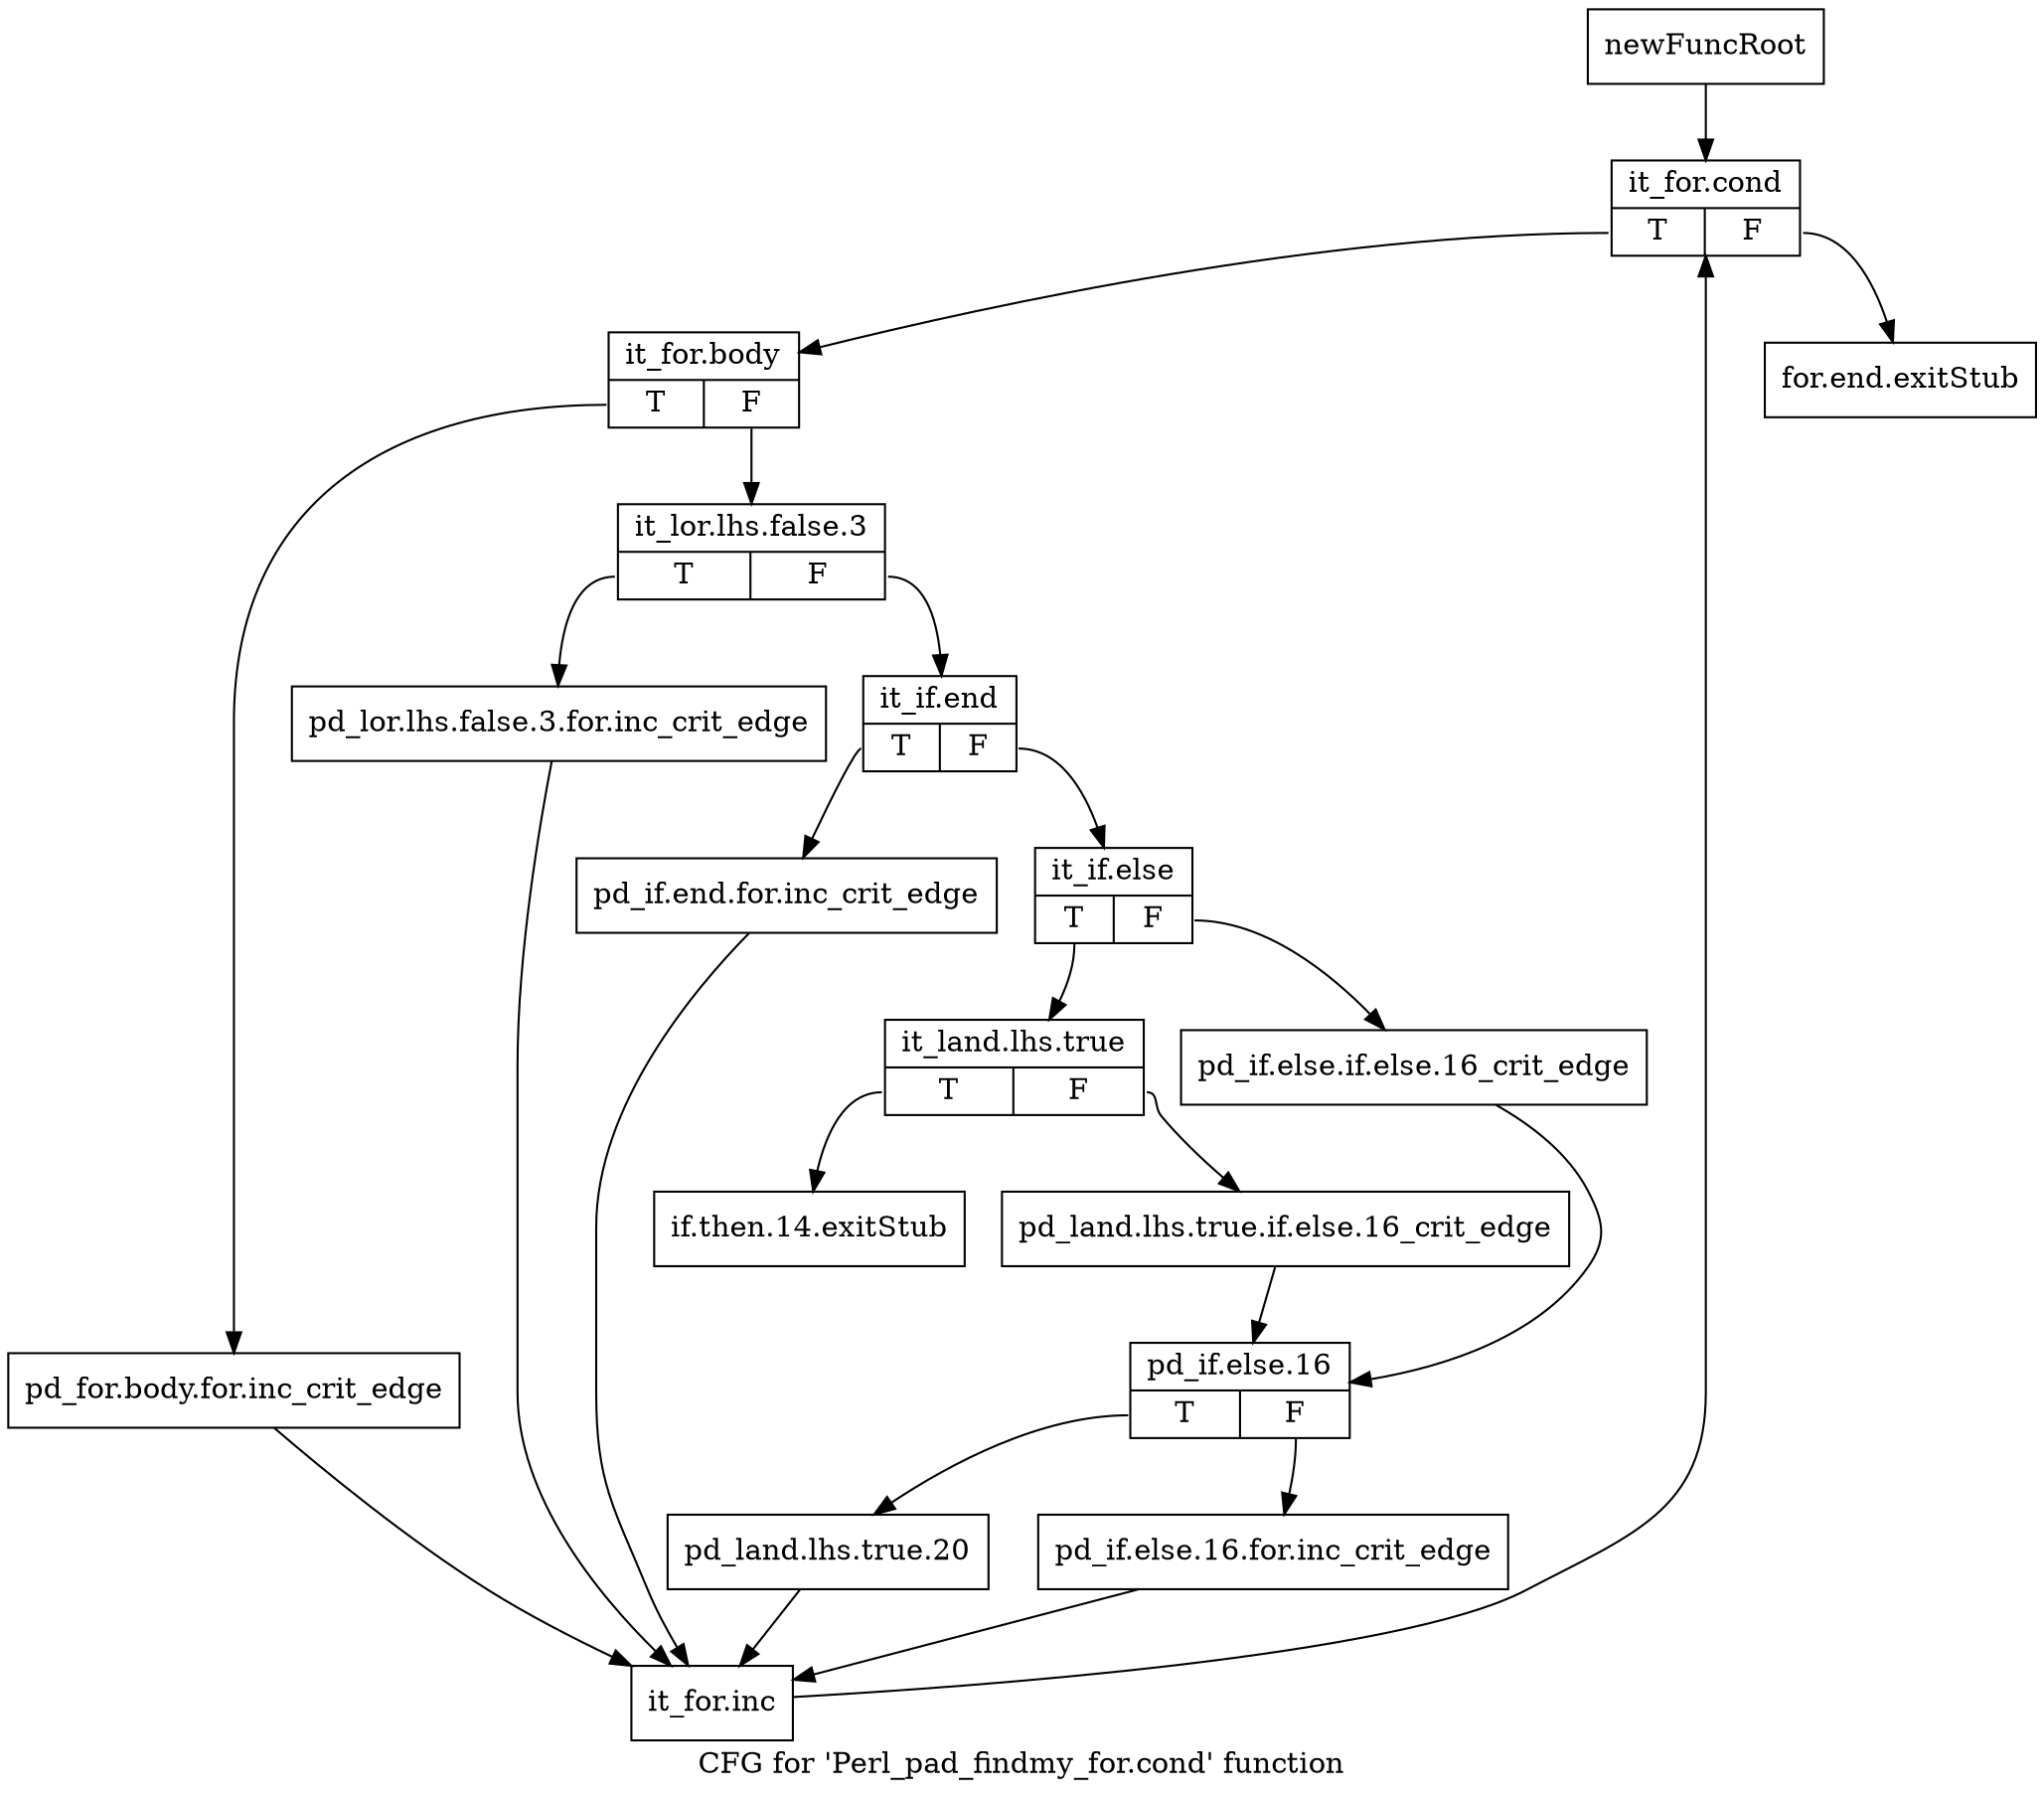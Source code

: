 digraph "CFG for 'Perl_pad_findmy_for.cond' function" {
	label="CFG for 'Perl_pad_findmy_for.cond' function";

	Node0x4cf14b0 [shape=record,label="{newFuncRoot}"];
	Node0x4cf14b0 -> Node0x4cf1f50;
	Node0x4cf1eb0 [shape=record,label="{for.end.exitStub}"];
	Node0x4cf1f00 [shape=record,label="{if.then.14.exitStub}"];
	Node0x4cf1f50 [shape=record,label="{it_for.cond|{<s0>T|<s1>F}}"];
	Node0x4cf1f50:s0 -> Node0x4cf1fa0;
	Node0x4cf1f50:s1 -> Node0x4cf1eb0;
	Node0x4cf1fa0 [shape=record,label="{it_for.body|{<s0>T|<s1>F}}"];
	Node0x4cf1fa0:s0 -> Node0x4cf2360;
	Node0x4cf1fa0:s1 -> Node0x4cf1ff0;
	Node0x4cf1ff0 [shape=record,label="{it_lor.lhs.false.3|{<s0>T|<s1>F}}"];
	Node0x4cf1ff0:s0 -> Node0x4cf2310;
	Node0x4cf1ff0:s1 -> Node0x4cf2040;
	Node0x4cf2040 [shape=record,label="{it_if.end|{<s0>T|<s1>F}}"];
	Node0x4cf2040:s0 -> Node0x4cf22c0;
	Node0x4cf2040:s1 -> Node0x4cf2090;
	Node0x4cf2090 [shape=record,label="{it_if.else|{<s0>T|<s1>F}}"];
	Node0x4cf2090:s0 -> Node0x4cf2130;
	Node0x4cf2090:s1 -> Node0x4cf20e0;
	Node0x4cf20e0 [shape=record,label="{pd_if.else.if.else.16_crit_edge}"];
	Node0x4cf20e0 -> Node0x4cf21d0;
	Node0x4cf2130 [shape=record,label="{it_land.lhs.true|{<s0>T|<s1>F}}"];
	Node0x4cf2130:s0 -> Node0x4cf1f00;
	Node0x4cf2130:s1 -> Node0x4cf2180;
	Node0x4cf2180 [shape=record,label="{pd_land.lhs.true.if.else.16_crit_edge}"];
	Node0x4cf2180 -> Node0x4cf21d0;
	Node0x4cf21d0 [shape=record,label="{pd_if.else.16|{<s0>T|<s1>F}}"];
	Node0x4cf21d0:s0 -> Node0x4cf2270;
	Node0x4cf21d0:s1 -> Node0x4cf2220;
	Node0x4cf2220 [shape=record,label="{pd_if.else.16.for.inc_crit_edge}"];
	Node0x4cf2220 -> Node0x4cf23b0;
	Node0x4cf2270 [shape=record,label="{pd_land.lhs.true.20}"];
	Node0x4cf2270 -> Node0x4cf23b0;
	Node0x4cf22c0 [shape=record,label="{pd_if.end.for.inc_crit_edge}"];
	Node0x4cf22c0 -> Node0x4cf23b0;
	Node0x4cf2310 [shape=record,label="{pd_lor.lhs.false.3.for.inc_crit_edge}"];
	Node0x4cf2310 -> Node0x4cf23b0;
	Node0x4cf2360 [shape=record,label="{pd_for.body.for.inc_crit_edge}"];
	Node0x4cf2360 -> Node0x4cf23b0;
	Node0x4cf23b0 [shape=record,label="{it_for.inc}"];
	Node0x4cf23b0 -> Node0x4cf1f50;
}
